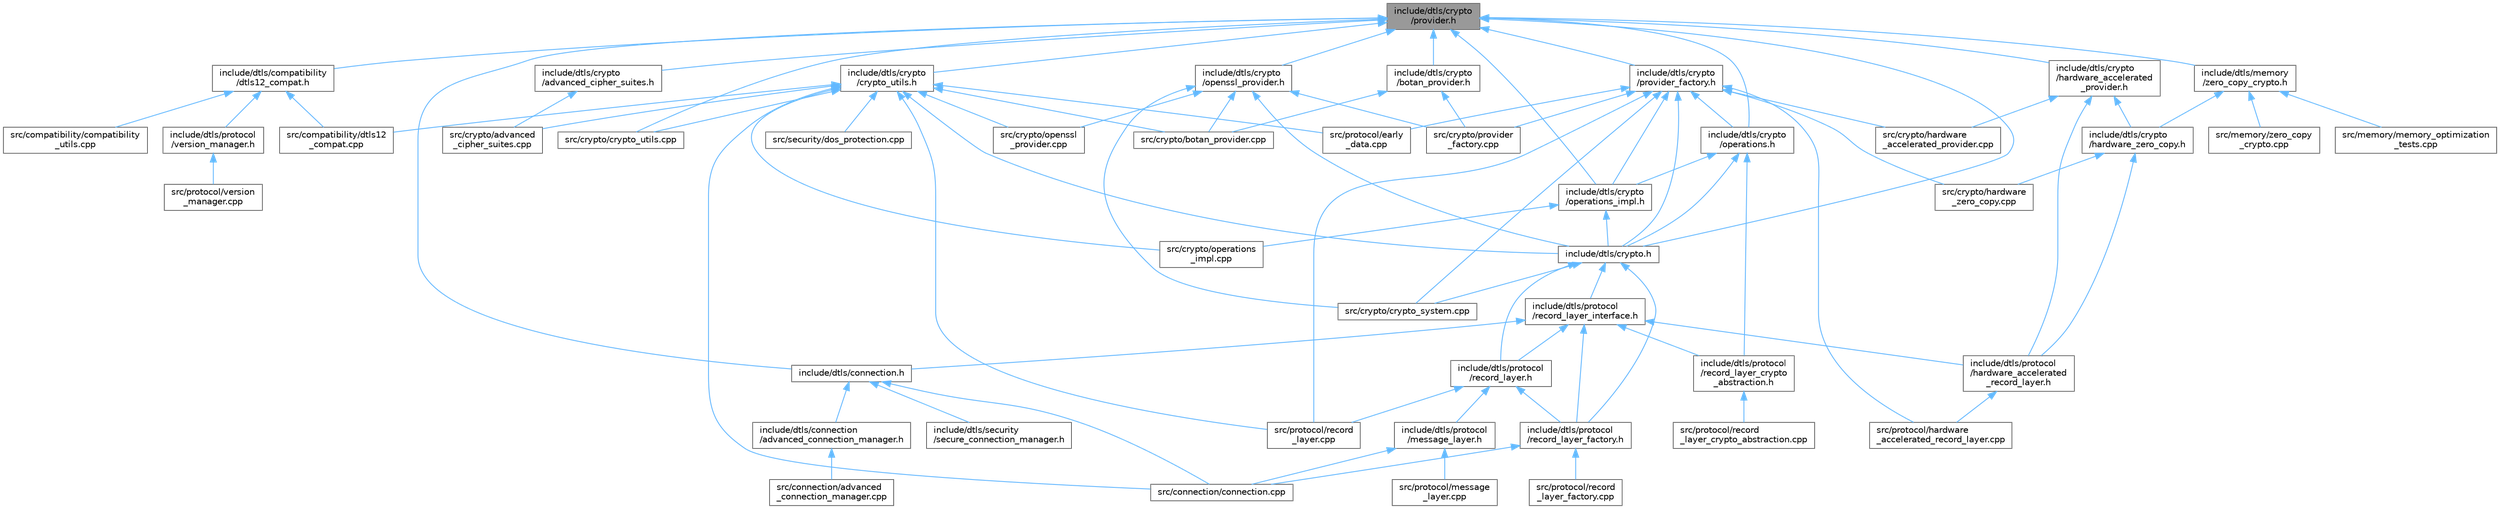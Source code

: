 digraph "include/dtls/crypto/provider.h"
{
 // LATEX_PDF_SIZE
  bgcolor="transparent";
  edge [fontname=Helvetica,fontsize=10,labelfontname=Helvetica,labelfontsize=10];
  node [fontname=Helvetica,fontsize=10,shape=box,height=0.2,width=0.4];
  Node1 [id="Node000001",label="include/dtls/crypto\l/provider.h",height=0.2,width=0.4,color="gray40", fillcolor="grey60", style="filled", fontcolor="black",tooltip="DTLS v1.3 Cryptographic Provider Interface."];
  Node1 -> Node2 [id="edge1_Node000001_Node000002",dir="back",color="steelblue1",style="solid",tooltip=" "];
  Node2 [id="Node000002",label="include/dtls/compatibility\l/dtls12_compat.h",height=0.2,width=0.4,color="grey40", fillcolor="white", style="filled",URL="$dtls12__compat_8h.html",tooltip="DTLS 1.2 Backward Compatibility Layer."];
  Node2 -> Node3 [id="edge2_Node000002_Node000003",dir="back",color="steelblue1",style="solid",tooltip=" "];
  Node3 [id="Node000003",label="include/dtls/protocol\l/version_manager.h",height=0.2,width=0.4,color="grey40", fillcolor="white", style="filled",URL="$version__manager_8h.html",tooltip=" "];
  Node3 -> Node4 [id="edge3_Node000003_Node000004",dir="back",color="steelblue1",style="solid",tooltip=" "];
  Node4 [id="Node000004",label="src/protocol/version\l_manager.cpp",height=0.2,width=0.4,color="grey40", fillcolor="white", style="filled",URL="$version__manager_8cpp.html",tooltip=" "];
  Node2 -> Node5 [id="edge4_Node000002_Node000005",dir="back",color="steelblue1",style="solid",tooltip=" "];
  Node5 [id="Node000005",label="src/compatibility/compatibility\l_utils.cpp",height=0.2,width=0.4,color="grey40", fillcolor="white", style="filled",URL="$compatibility__utils_8cpp.html",tooltip="Minimal compatibility utilities implementation."];
  Node2 -> Node6 [id="edge5_Node000002_Node000006",dir="back",color="steelblue1",style="solid",tooltip=" "];
  Node6 [id="Node000006",label="src/compatibility/dtls12\l_compat.cpp",height=0.2,width=0.4,color="grey40", fillcolor="white", style="filled",URL="$dtls12__compat_8cpp.html",tooltip="Implementation of DTLS 1.2 Backward Compatibility Layer."];
  Node1 -> Node7 [id="edge6_Node000001_Node000007",dir="back",color="steelblue1",style="solid",tooltip=" "];
  Node7 [id="Node000007",label="include/dtls/connection.h",height=0.2,width=0.4,color="grey40", fillcolor="white", style="filled",URL="$connection_8h.html",tooltip="DTLS v1.3 Connection Management API."];
  Node7 -> Node8 [id="edge7_Node000007_Node000008",dir="back",color="steelblue1",style="solid",tooltip=" "];
  Node8 [id="Node000008",label="include/dtls/connection\l/advanced_connection_manager.h",height=0.2,width=0.4,color="grey40", fillcolor="white", style="filled",URL="$advanced__connection__manager_8h.html",tooltip="Advanced connection pooling and management for DTLS v1.3."];
  Node8 -> Node9 [id="edge8_Node000008_Node000009",dir="back",color="steelblue1",style="solid",tooltip=" "];
  Node9 [id="Node000009",label="src/connection/advanced\l_connection_manager.cpp",height=0.2,width=0.4,color="grey40", fillcolor="white", style="filled",URL="$advanced__connection__manager_8cpp.html",tooltip="Implementation of advanced connection pooling and management."];
  Node7 -> Node10 [id="edge9_Node000007_Node000010",dir="back",color="steelblue1",style="solid",tooltip=" "];
  Node10 [id="Node000010",label="include/dtls/security\l/secure_connection_manager.h",height=0.2,width=0.4,color="grey40", fillcolor="white", style="filled",URL="$secure__connection__manager_8h.html",tooltip=" "];
  Node7 -> Node11 [id="edge10_Node000007_Node000011",dir="back",color="steelblue1",style="solid",tooltip=" "];
  Node11 [id="Node000011",label="src/connection/connection.cpp",height=0.2,width=0.4,color="grey40", fillcolor="white", style="filled",URL="$connection_8cpp.html",tooltip=" "];
  Node1 -> Node12 [id="edge11_Node000001_Node000012",dir="back",color="steelblue1",style="solid",tooltip=" "];
  Node12 [id="Node000012",label="include/dtls/crypto.h",height=0.2,width=0.4,color="grey40", fillcolor="white", style="filled",URL="$crypto_8h.html",tooltip=" "];
  Node12 -> Node13 [id="edge12_Node000012_Node000013",dir="back",color="steelblue1",style="solid",tooltip=" "];
  Node13 [id="Node000013",label="include/dtls/protocol\l/record_layer.h",height=0.2,width=0.4,color="grey40", fillcolor="white", style="filled",URL="$record__layer_8h.html",tooltip=" "];
  Node13 -> Node14 [id="edge13_Node000013_Node000014",dir="back",color="steelblue1",style="solid",tooltip=" "];
  Node14 [id="Node000014",label="include/dtls/protocol\l/message_layer.h",height=0.2,width=0.4,color="grey40", fillcolor="white", style="filled",URL="$message__layer_8h.html",tooltip=" "];
  Node14 -> Node11 [id="edge14_Node000014_Node000011",dir="back",color="steelblue1",style="solid",tooltip=" "];
  Node14 -> Node15 [id="edge15_Node000014_Node000015",dir="back",color="steelblue1",style="solid",tooltip=" "];
  Node15 [id="Node000015",label="src/protocol/message\l_layer.cpp",height=0.2,width=0.4,color="grey40", fillcolor="white", style="filled",URL="$message__layer_8cpp.html",tooltip=" "];
  Node13 -> Node16 [id="edge16_Node000013_Node000016",dir="back",color="steelblue1",style="solid",tooltip=" "];
  Node16 [id="Node000016",label="include/dtls/protocol\l/record_layer_factory.h",height=0.2,width=0.4,color="grey40", fillcolor="white", style="filled",URL="$record__layer__factory_8h.html",tooltip=" "];
  Node16 -> Node11 [id="edge17_Node000016_Node000011",dir="back",color="steelblue1",style="solid",tooltip=" "];
  Node16 -> Node17 [id="edge18_Node000016_Node000017",dir="back",color="steelblue1",style="solid",tooltip=" "];
  Node17 [id="Node000017",label="src/protocol/record\l_layer_factory.cpp",height=0.2,width=0.4,color="grey40", fillcolor="white", style="filled",URL="$record__layer__factory_8cpp.html",tooltip=" "];
  Node13 -> Node18 [id="edge19_Node000013_Node000018",dir="back",color="steelblue1",style="solid",tooltip=" "];
  Node18 [id="Node000018",label="src/protocol/record\l_layer.cpp",height=0.2,width=0.4,color="grey40", fillcolor="white", style="filled",URL="$record__layer_8cpp.html",tooltip=" "];
  Node12 -> Node16 [id="edge20_Node000012_Node000016",dir="back",color="steelblue1",style="solid",tooltip=" "];
  Node12 -> Node19 [id="edge21_Node000012_Node000019",dir="back",color="steelblue1",style="solid",tooltip=" "];
  Node19 [id="Node000019",label="include/dtls/protocol\l/record_layer_interface.h",height=0.2,width=0.4,color="grey40", fillcolor="white", style="filled",URL="$record__layer__interface_8h.html",tooltip=" "];
  Node19 -> Node7 [id="edge22_Node000019_Node000007",dir="back",color="steelblue1",style="solid",tooltip=" "];
  Node19 -> Node20 [id="edge23_Node000019_Node000020",dir="back",color="steelblue1",style="solid",tooltip=" "];
  Node20 [id="Node000020",label="include/dtls/protocol\l/hardware_accelerated\l_record_layer.h",height=0.2,width=0.4,color="grey40", fillcolor="white", style="filled",URL="$hardware__accelerated__record__layer_8h.html",tooltip=" "];
  Node20 -> Node21 [id="edge24_Node000020_Node000021",dir="back",color="steelblue1",style="solid",tooltip=" "];
  Node21 [id="Node000021",label="src/protocol/hardware\l_accelerated_record_layer.cpp",height=0.2,width=0.4,color="grey40", fillcolor="white", style="filled",URL="$hardware__accelerated__record__layer_8cpp.html",tooltip=" "];
  Node19 -> Node13 [id="edge25_Node000019_Node000013",dir="back",color="steelblue1",style="solid",tooltip=" "];
  Node19 -> Node22 [id="edge26_Node000019_Node000022",dir="back",color="steelblue1",style="solid",tooltip=" "];
  Node22 [id="Node000022",label="include/dtls/protocol\l/record_layer_crypto\l_abstraction.h",height=0.2,width=0.4,color="grey40", fillcolor="white", style="filled",URL="$record__layer__crypto__abstraction_8h.html",tooltip=" "];
  Node22 -> Node23 [id="edge27_Node000022_Node000023",dir="back",color="steelblue1",style="solid",tooltip=" "];
  Node23 [id="Node000023",label="src/protocol/record\l_layer_crypto_abstraction.cpp",height=0.2,width=0.4,color="grey40", fillcolor="white", style="filled",URL="$record__layer__crypto__abstraction_8cpp.html",tooltip=" "];
  Node19 -> Node16 [id="edge28_Node000019_Node000016",dir="back",color="steelblue1",style="solid",tooltip=" "];
  Node12 -> Node24 [id="edge29_Node000012_Node000024",dir="back",color="steelblue1",style="solid",tooltip=" "];
  Node24 [id="Node000024",label="src/crypto/crypto_system.cpp",height=0.2,width=0.4,color="grey40", fillcolor="white", style="filled",URL="$crypto__system_8cpp.html",tooltip=" "];
  Node1 -> Node25 [id="edge30_Node000001_Node000025",dir="back",color="steelblue1",style="solid",tooltip=" "];
  Node25 [id="Node000025",label="include/dtls/crypto\l/advanced_cipher_suites.h",height=0.2,width=0.4,color="grey40", fillcolor="white", style="filled",URL="$advanced__cipher__suites_8h.html",tooltip="Advanced cipher suite support for DTLS v1.3."];
  Node25 -> Node26 [id="edge31_Node000025_Node000026",dir="back",color="steelblue1",style="solid",tooltip=" "];
  Node26 [id="Node000026",label="src/crypto/advanced\l_cipher_suites.cpp",height=0.2,width=0.4,color="grey40", fillcolor="white", style="filled",URL="$advanced__cipher__suites_8cpp.html",tooltip="Implementation of advanced cipher suite support for DTLS v1.3."];
  Node1 -> Node27 [id="edge32_Node000001_Node000027",dir="back",color="steelblue1",style="solid",tooltip=" "];
  Node27 [id="Node000027",label="include/dtls/crypto\l/botan_provider.h",height=0.2,width=0.4,color="grey40", fillcolor="white", style="filled",URL="$botan__provider_8h.html",tooltip=" "];
  Node27 -> Node28 [id="edge33_Node000027_Node000028",dir="back",color="steelblue1",style="solid",tooltip=" "];
  Node28 [id="Node000028",label="src/crypto/botan_provider.cpp",height=0.2,width=0.4,color="grey40", fillcolor="white", style="filled",URL="$botan__provider_8cpp.html",tooltip=" "];
  Node27 -> Node29 [id="edge34_Node000027_Node000029",dir="back",color="steelblue1",style="solid",tooltip=" "];
  Node29 [id="Node000029",label="src/crypto/provider\l_factory.cpp",height=0.2,width=0.4,color="grey40", fillcolor="white", style="filled",URL="$provider__factory_8cpp.html",tooltip=" "];
  Node1 -> Node30 [id="edge35_Node000001_Node000030",dir="back",color="steelblue1",style="solid",tooltip=" "];
  Node30 [id="Node000030",label="include/dtls/crypto\l/crypto_utils.h",height=0.2,width=0.4,color="grey40", fillcolor="white", style="filled",URL="$crypto__utils_8h.html",tooltip=" "];
  Node30 -> Node12 [id="edge36_Node000030_Node000012",dir="back",color="steelblue1",style="solid",tooltip=" "];
  Node30 -> Node6 [id="edge37_Node000030_Node000006",dir="back",color="steelblue1",style="solid",tooltip=" "];
  Node30 -> Node11 [id="edge38_Node000030_Node000011",dir="back",color="steelblue1",style="solid",tooltip=" "];
  Node30 -> Node26 [id="edge39_Node000030_Node000026",dir="back",color="steelblue1",style="solid",tooltip=" "];
  Node30 -> Node28 [id="edge40_Node000030_Node000028",dir="back",color="steelblue1",style="solid",tooltip=" "];
  Node30 -> Node31 [id="edge41_Node000030_Node000031",dir="back",color="steelblue1",style="solid",tooltip=" "];
  Node31 [id="Node000031",label="src/crypto/crypto_utils.cpp",height=0.2,width=0.4,color="grey40", fillcolor="white", style="filled",URL="$crypto__utils_8cpp.html",tooltip=" "];
  Node30 -> Node32 [id="edge42_Node000030_Node000032",dir="back",color="steelblue1",style="solid",tooltip=" "];
  Node32 [id="Node000032",label="src/crypto/openssl\l_provider.cpp",height=0.2,width=0.4,color="grey40", fillcolor="white", style="filled",URL="$openssl__provider_8cpp.html",tooltip=" "];
  Node30 -> Node33 [id="edge43_Node000030_Node000033",dir="back",color="steelblue1",style="solid",tooltip=" "];
  Node33 [id="Node000033",label="src/crypto/operations\l_impl.cpp",height=0.2,width=0.4,color="grey40", fillcolor="white", style="filled",URL="$operations__impl_8cpp.html",tooltip=" "];
  Node30 -> Node34 [id="edge44_Node000030_Node000034",dir="back",color="steelblue1",style="solid",tooltip=" "];
  Node34 [id="Node000034",label="src/protocol/early\l_data.cpp",height=0.2,width=0.4,color="grey40", fillcolor="white", style="filled",URL="$early__data_8cpp.html",tooltip=" "];
  Node30 -> Node18 [id="edge45_Node000030_Node000018",dir="back",color="steelblue1",style="solid",tooltip=" "];
  Node30 -> Node35 [id="edge46_Node000030_Node000035",dir="back",color="steelblue1",style="solid",tooltip=" "];
  Node35 [id="Node000035",label="src/security/dos_protection.cpp",height=0.2,width=0.4,color="grey40", fillcolor="white", style="filled",URL="$security_2dos__protection_8cpp.html",tooltip=" "];
  Node1 -> Node36 [id="edge47_Node000001_Node000036",dir="back",color="steelblue1",style="solid",tooltip=" "];
  Node36 [id="Node000036",label="include/dtls/crypto\l/hardware_accelerated\l_provider.h",height=0.2,width=0.4,color="grey40", fillcolor="white", style="filled",URL="$hardware__accelerated__provider_8h.html",tooltip=" "];
  Node36 -> Node37 [id="edge48_Node000036_Node000037",dir="back",color="steelblue1",style="solid",tooltip=" "];
  Node37 [id="Node000037",label="include/dtls/crypto\l/hardware_zero_copy.h",height=0.2,width=0.4,color="grey40", fillcolor="white", style="filled",URL="$hardware__zero__copy_8h.html",tooltip=" "];
  Node37 -> Node20 [id="edge49_Node000037_Node000020",dir="back",color="steelblue1",style="solid",tooltip=" "];
  Node37 -> Node38 [id="edge50_Node000037_Node000038",dir="back",color="steelblue1",style="solid",tooltip=" "];
  Node38 [id="Node000038",label="src/crypto/hardware\l_zero_copy.cpp",height=0.2,width=0.4,color="grey40", fillcolor="white", style="filled",URL="$hardware__zero__copy_8cpp.html",tooltip=" "];
  Node36 -> Node20 [id="edge51_Node000036_Node000020",dir="back",color="steelblue1",style="solid",tooltip=" "];
  Node36 -> Node39 [id="edge52_Node000036_Node000039",dir="back",color="steelblue1",style="solid",tooltip=" "];
  Node39 [id="Node000039",label="src/crypto/hardware\l_accelerated_provider.cpp",height=0.2,width=0.4,color="grey40", fillcolor="white", style="filled",URL="$hardware__accelerated__provider_8cpp.html",tooltip=" "];
  Node1 -> Node40 [id="edge53_Node000001_Node000040",dir="back",color="steelblue1",style="solid",tooltip=" "];
  Node40 [id="Node000040",label="include/dtls/crypto\l/openssl_provider.h",height=0.2,width=0.4,color="grey40", fillcolor="white", style="filled",URL="$openssl__provider_8h.html",tooltip=" "];
  Node40 -> Node12 [id="edge54_Node000040_Node000012",dir="back",color="steelblue1",style="solid",tooltip=" "];
  Node40 -> Node28 [id="edge55_Node000040_Node000028",dir="back",color="steelblue1",style="solid",tooltip=" "];
  Node40 -> Node24 [id="edge56_Node000040_Node000024",dir="back",color="steelblue1",style="solid",tooltip=" "];
  Node40 -> Node32 [id="edge57_Node000040_Node000032",dir="back",color="steelblue1",style="solid",tooltip=" "];
  Node40 -> Node29 [id="edge58_Node000040_Node000029",dir="back",color="steelblue1",style="solid",tooltip=" "];
  Node1 -> Node41 [id="edge59_Node000001_Node000041",dir="back",color="steelblue1",style="solid",tooltip=" "];
  Node41 [id="Node000041",label="include/dtls/crypto\l/operations.h",height=0.2,width=0.4,color="grey40", fillcolor="white", style="filled",URL="$operations_8h.html",tooltip=" "];
  Node41 -> Node12 [id="edge60_Node000041_Node000012",dir="back",color="steelblue1",style="solid",tooltip=" "];
  Node41 -> Node42 [id="edge61_Node000041_Node000042",dir="back",color="steelblue1",style="solid",tooltip=" "];
  Node42 [id="Node000042",label="include/dtls/crypto\l/operations_impl.h",height=0.2,width=0.4,color="grey40", fillcolor="white", style="filled",URL="$operations__impl_8h.html",tooltip=" "];
  Node42 -> Node12 [id="edge62_Node000042_Node000012",dir="back",color="steelblue1",style="solid",tooltip=" "];
  Node42 -> Node33 [id="edge63_Node000042_Node000033",dir="back",color="steelblue1",style="solid",tooltip=" "];
  Node41 -> Node22 [id="edge64_Node000041_Node000022",dir="back",color="steelblue1",style="solid",tooltip=" "];
  Node1 -> Node42 [id="edge65_Node000001_Node000042",dir="back",color="steelblue1",style="solid",tooltip=" "];
  Node1 -> Node43 [id="edge66_Node000001_Node000043",dir="back",color="steelblue1",style="solid",tooltip=" "];
  Node43 [id="Node000043",label="include/dtls/crypto\l/provider_factory.h",height=0.2,width=0.4,color="grey40", fillcolor="white", style="filled",URL="$provider__factory_8h.html",tooltip=" "];
  Node43 -> Node12 [id="edge67_Node000043_Node000012",dir="back",color="steelblue1",style="solid",tooltip=" "];
  Node43 -> Node41 [id="edge68_Node000043_Node000041",dir="back",color="steelblue1",style="solid",tooltip=" "];
  Node43 -> Node42 [id="edge69_Node000043_Node000042",dir="back",color="steelblue1",style="solid",tooltip=" "];
  Node43 -> Node24 [id="edge70_Node000043_Node000024",dir="back",color="steelblue1",style="solid",tooltip=" "];
  Node43 -> Node39 [id="edge71_Node000043_Node000039",dir="back",color="steelblue1",style="solid",tooltip=" "];
  Node43 -> Node38 [id="edge72_Node000043_Node000038",dir="back",color="steelblue1",style="solid",tooltip=" "];
  Node43 -> Node29 [id="edge73_Node000043_Node000029",dir="back",color="steelblue1",style="solid",tooltip=" "];
  Node43 -> Node34 [id="edge74_Node000043_Node000034",dir="back",color="steelblue1",style="solid",tooltip=" "];
  Node43 -> Node21 [id="edge75_Node000043_Node000021",dir="back",color="steelblue1",style="solid",tooltip=" "];
  Node43 -> Node18 [id="edge76_Node000043_Node000018",dir="back",color="steelblue1",style="solid",tooltip=" "];
  Node1 -> Node44 [id="edge77_Node000001_Node000044",dir="back",color="steelblue1",style="solid",tooltip=" "];
  Node44 [id="Node000044",label="include/dtls/memory\l/zero_copy_crypto.h",height=0.2,width=0.4,color="grey40", fillcolor="white", style="filled",URL="$zero__copy__crypto_8h.html",tooltip=" "];
  Node44 -> Node37 [id="edge78_Node000044_Node000037",dir="back",color="steelblue1",style="solid",tooltip=" "];
  Node44 -> Node45 [id="edge79_Node000044_Node000045",dir="back",color="steelblue1",style="solid",tooltip=" "];
  Node45 [id="Node000045",label="src/memory/memory_optimization\l_tests.cpp",height=0.2,width=0.4,color="grey40", fillcolor="white", style="filled",URL="$memory__optimization__tests_8cpp.html",tooltip=" "];
  Node44 -> Node46 [id="edge80_Node000044_Node000046",dir="back",color="steelblue1",style="solid",tooltip=" "];
  Node46 [id="Node000046",label="src/memory/zero_copy\l_crypto.cpp",height=0.2,width=0.4,color="grey40", fillcolor="white", style="filled",URL="$zero__copy__crypto_8cpp.html",tooltip=" "];
  Node1 -> Node31 [id="edge81_Node000001_Node000031",dir="back",color="steelblue1",style="solid",tooltip=" "];
}
